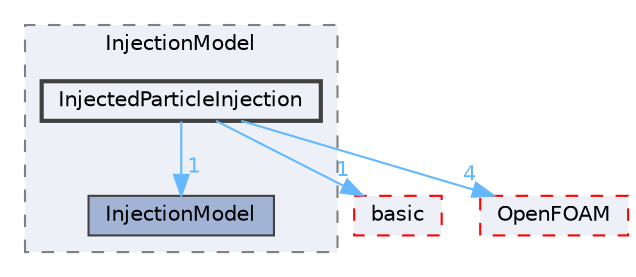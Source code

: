digraph "src/lagrangian/intermediate/submodels/Kinematic/InjectionModel/InjectedParticleInjection"
{
 // LATEX_PDF_SIZE
  bgcolor="transparent";
  edge [fontname=Helvetica,fontsize=10,labelfontname=Helvetica,labelfontsize=10];
  node [fontname=Helvetica,fontsize=10,shape=box,height=0.2,width=0.4];
  compound=true
  subgraph clusterdir_2c52a1c2f0c7ead309c5b735cade1a7e {
    graph [ bgcolor="#edf0f7", pencolor="grey50", label="InjectionModel", fontname=Helvetica,fontsize=10 style="filled,dashed", URL="dir_2c52a1c2f0c7ead309c5b735cade1a7e.html",tooltip=""]
  dir_ee3de75dfe155d4ca6e4529231428527 [label="InjectionModel", fillcolor="#a2b4d6", color="grey25", style="filled", URL="dir_ee3de75dfe155d4ca6e4529231428527.html",tooltip=""];
  dir_72af3a2f5100d140a7418e7be1ab0246 [label="InjectedParticleInjection", fillcolor="#edf0f7", color="grey25", style="filled,bold", URL="dir_72af3a2f5100d140a7418e7be1ab0246.html",tooltip=""];
  }
  dir_584e0ab0901b4327f36f4285cac7f2f8 [label="basic", fillcolor="#edf0f7", color="red", style="filled,dashed", URL="dir_584e0ab0901b4327f36f4285cac7f2f8.html",tooltip=""];
  dir_c5473ff19b20e6ec4dfe5c310b3778a8 [label="OpenFOAM", fillcolor="#edf0f7", color="red", style="filled,dashed", URL="dir_c5473ff19b20e6ec4dfe5c310b3778a8.html",tooltip=""];
  dir_72af3a2f5100d140a7418e7be1ab0246->dir_584e0ab0901b4327f36f4285cac7f2f8 [headlabel="1", labeldistance=1.5 headhref="dir_001854_000211.html" href="dir_001854_000211.html" color="steelblue1" fontcolor="steelblue1"];
  dir_72af3a2f5100d140a7418e7be1ab0246->dir_c5473ff19b20e6ec4dfe5c310b3778a8 [headlabel="4", labeldistance=1.5 headhref="dir_001854_002695.html" href="dir_001854_002695.html" color="steelblue1" fontcolor="steelblue1"];
  dir_72af3a2f5100d140a7418e7be1ab0246->dir_ee3de75dfe155d4ca6e4529231428527 [headlabel="1", labeldistance=1.5 headhref="dir_001854_001856.html" href="dir_001854_001856.html" color="steelblue1" fontcolor="steelblue1"];
}
